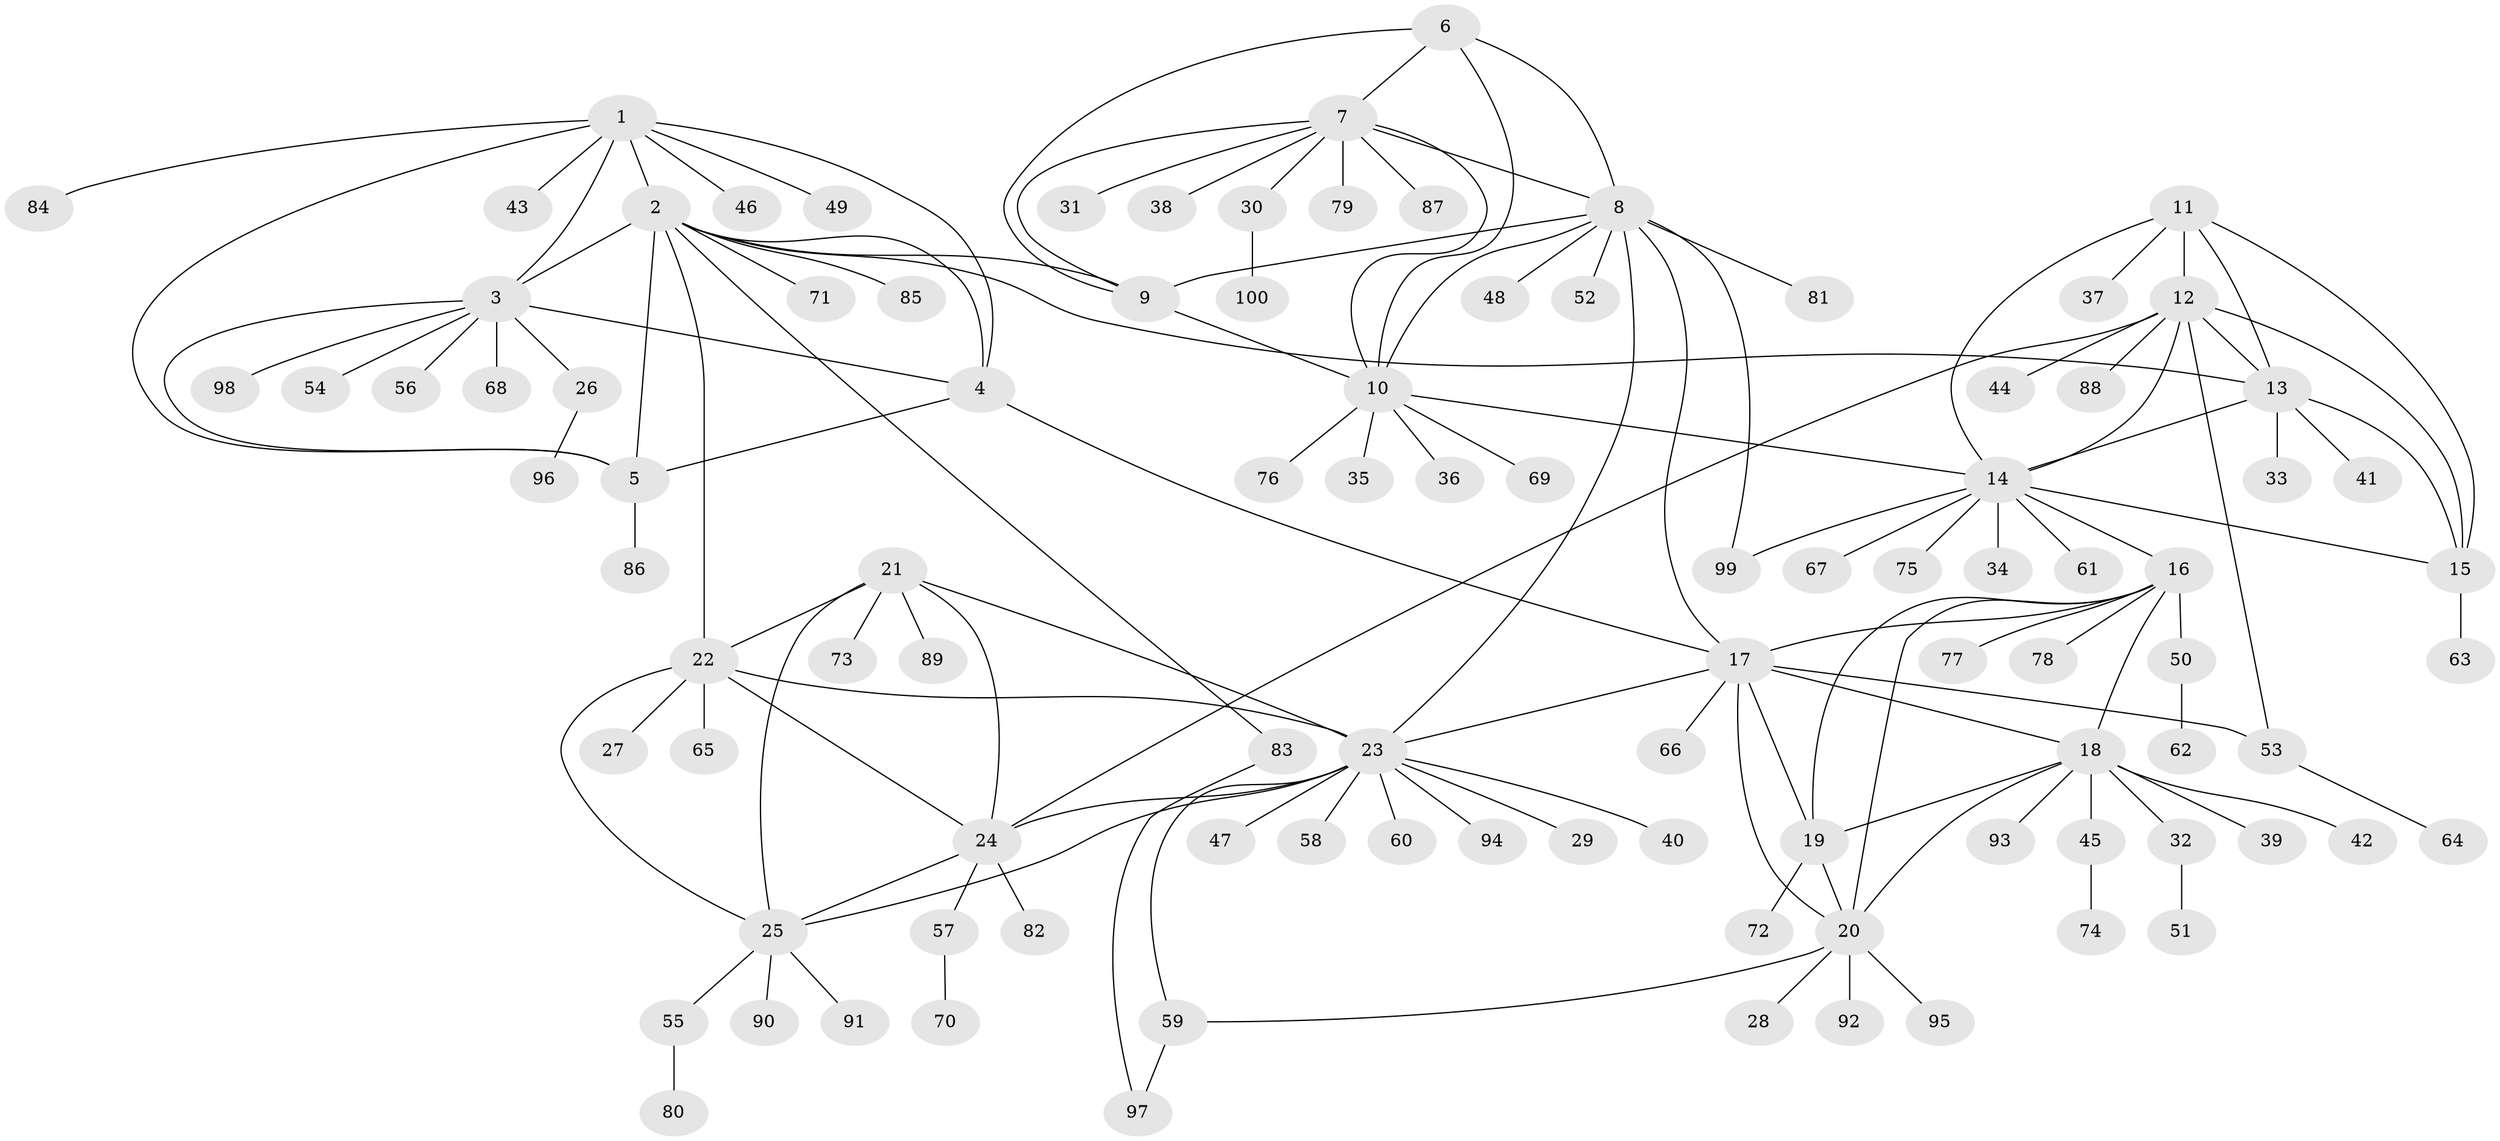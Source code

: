 // Generated by graph-tools (version 1.1) at 2025/15/03/09/25 04:15:58]
// undirected, 100 vertices, 139 edges
graph export_dot {
graph [start="1"]
  node [color=gray90,style=filled];
  1;
  2;
  3;
  4;
  5;
  6;
  7;
  8;
  9;
  10;
  11;
  12;
  13;
  14;
  15;
  16;
  17;
  18;
  19;
  20;
  21;
  22;
  23;
  24;
  25;
  26;
  27;
  28;
  29;
  30;
  31;
  32;
  33;
  34;
  35;
  36;
  37;
  38;
  39;
  40;
  41;
  42;
  43;
  44;
  45;
  46;
  47;
  48;
  49;
  50;
  51;
  52;
  53;
  54;
  55;
  56;
  57;
  58;
  59;
  60;
  61;
  62;
  63;
  64;
  65;
  66;
  67;
  68;
  69;
  70;
  71;
  72;
  73;
  74;
  75;
  76;
  77;
  78;
  79;
  80;
  81;
  82;
  83;
  84;
  85;
  86;
  87;
  88;
  89;
  90;
  91;
  92;
  93;
  94;
  95;
  96;
  97;
  98;
  99;
  100;
  1 -- 2;
  1 -- 3;
  1 -- 4;
  1 -- 5;
  1 -- 43;
  1 -- 46;
  1 -- 49;
  1 -- 84;
  2 -- 3;
  2 -- 4;
  2 -- 5;
  2 -- 9;
  2 -- 13;
  2 -- 22;
  2 -- 71;
  2 -- 83;
  2 -- 85;
  3 -- 4;
  3 -- 5;
  3 -- 26;
  3 -- 54;
  3 -- 56;
  3 -- 68;
  3 -- 98;
  4 -- 5;
  4 -- 17;
  5 -- 86;
  6 -- 7;
  6 -- 8;
  6 -- 9;
  6 -- 10;
  7 -- 8;
  7 -- 9;
  7 -- 10;
  7 -- 30;
  7 -- 31;
  7 -- 38;
  7 -- 79;
  7 -- 87;
  8 -- 9;
  8 -- 10;
  8 -- 17;
  8 -- 23;
  8 -- 48;
  8 -- 52;
  8 -- 81;
  8 -- 99;
  9 -- 10;
  10 -- 14;
  10 -- 35;
  10 -- 36;
  10 -- 69;
  10 -- 76;
  11 -- 12;
  11 -- 13;
  11 -- 14;
  11 -- 15;
  11 -- 37;
  12 -- 13;
  12 -- 14;
  12 -- 15;
  12 -- 24;
  12 -- 44;
  12 -- 53;
  12 -- 88;
  13 -- 14;
  13 -- 15;
  13 -- 33;
  13 -- 41;
  14 -- 15;
  14 -- 16;
  14 -- 34;
  14 -- 61;
  14 -- 67;
  14 -- 75;
  14 -- 99;
  15 -- 63;
  16 -- 17;
  16 -- 18;
  16 -- 19;
  16 -- 20;
  16 -- 50;
  16 -- 77;
  16 -- 78;
  17 -- 18;
  17 -- 19;
  17 -- 20;
  17 -- 23;
  17 -- 53;
  17 -- 66;
  18 -- 19;
  18 -- 20;
  18 -- 32;
  18 -- 39;
  18 -- 42;
  18 -- 45;
  18 -- 93;
  19 -- 20;
  19 -- 72;
  20 -- 28;
  20 -- 59;
  20 -- 92;
  20 -- 95;
  21 -- 22;
  21 -- 23;
  21 -- 24;
  21 -- 25;
  21 -- 73;
  21 -- 89;
  22 -- 23;
  22 -- 24;
  22 -- 25;
  22 -- 27;
  22 -- 65;
  23 -- 24;
  23 -- 25;
  23 -- 29;
  23 -- 40;
  23 -- 47;
  23 -- 58;
  23 -- 59;
  23 -- 60;
  23 -- 94;
  24 -- 25;
  24 -- 57;
  24 -- 82;
  25 -- 55;
  25 -- 90;
  25 -- 91;
  26 -- 96;
  30 -- 100;
  32 -- 51;
  45 -- 74;
  50 -- 62;
  53 -- 64;
  55 -- 80;
  57 -- 70;
  59 -- 97;
  83 -- 97;
}
